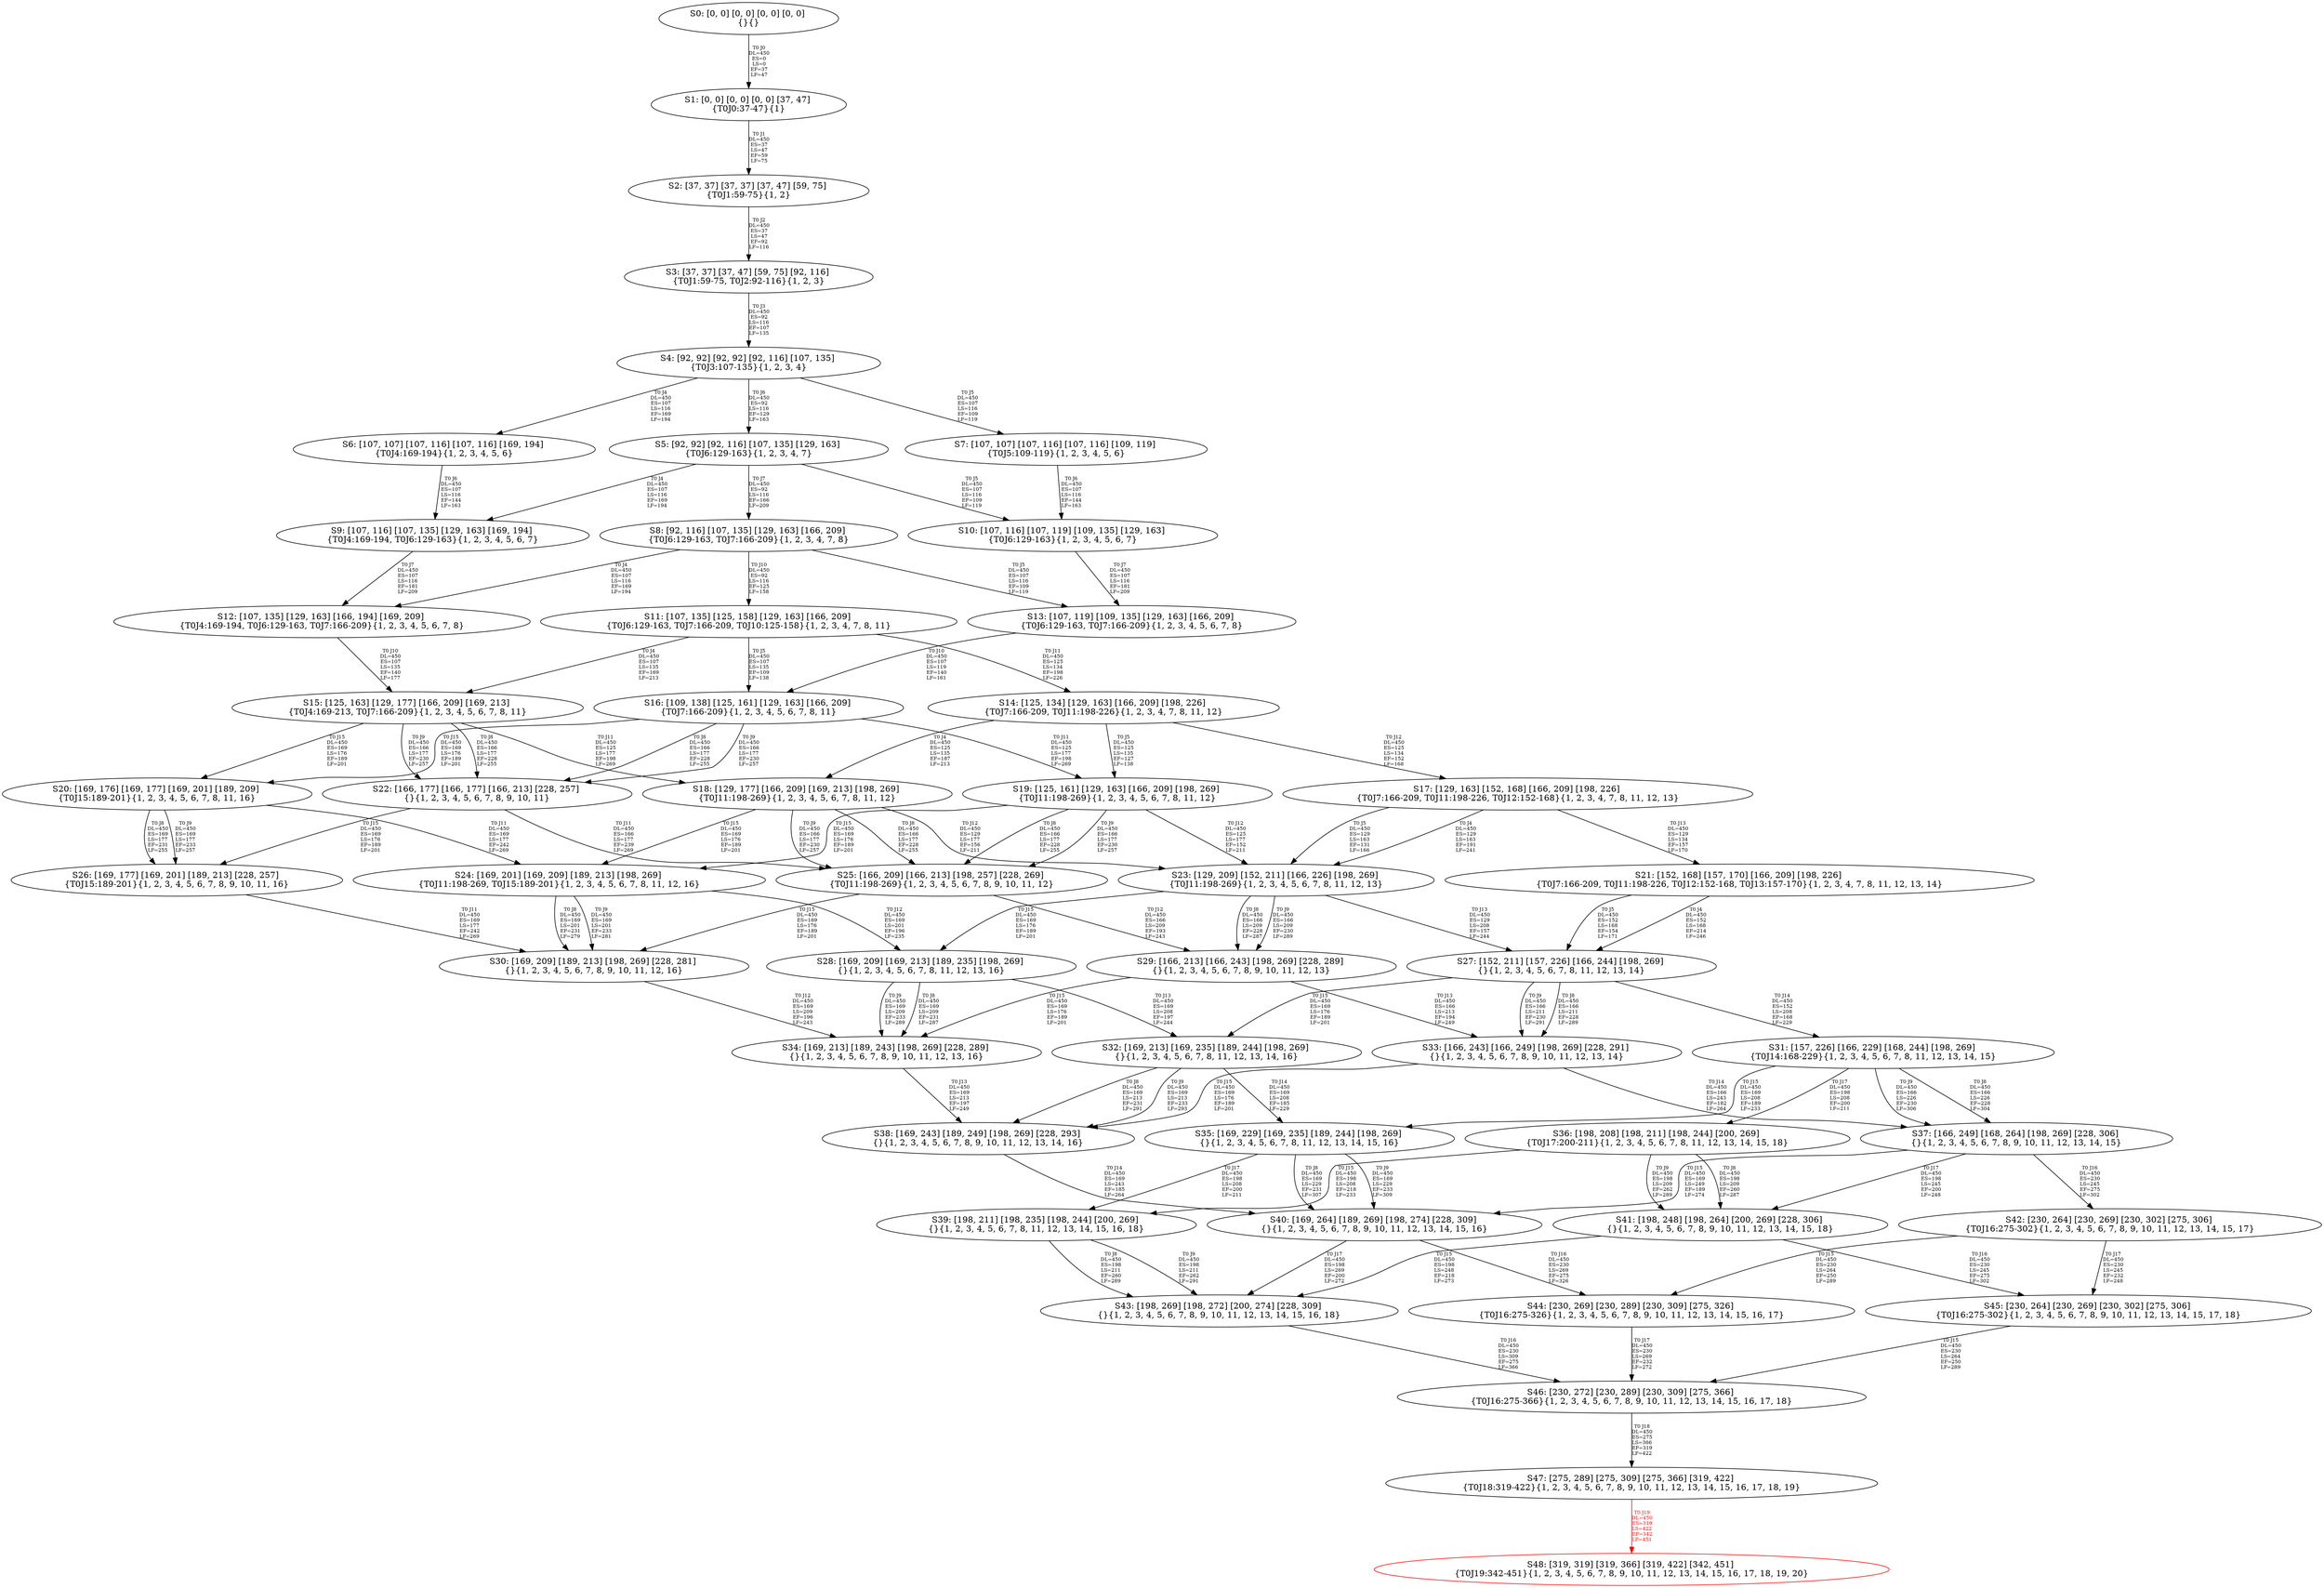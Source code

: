 digraph {
	S0[label="S0: [0, 0] [0, 0] [0, 0] [0, 0] \n{}{}"];
	S1[label="S1: [0, 0] [0, 0] [0, 0] [37, 47] \n{T0J0:37-47}{1}"];
	S2[label="S2: [37, 37] [37, 37] [37, 47] [59, 75] \n{T0J1:59-75}{1, 2}"];
	S3[label="S3: [37, 37] [37, 47] [59, 75] [92, 116] \n{T0J1:59-75, T0J2:92-116}{1, 2, 3}"];
	S4[label="S4: [92, 92] [92, 92] [92, 116] [107, 135] \n{T0J3:107-135}{1, 2, 3, 4}"];
	S5[label="S5: [92, 92] [92, 116] [107, 135] [129, 163] \n{T0J6:129-163}{1, 2, 3, 4, 7}"];
	S6[label="S6: [107, 107] [107, 116] [107, 116] [169, 194] \n{T0J4:169-194}{1, 2, 3, 4, 5, 6}"];
	S7[label="S7: [107, 107] [107, 116] [107, 116] [109, 119] \n{T0J5:109-119}{1, 2, 3, 4, 5, 6}"];
	S8[label="S8: [92, 116] [107, 135] [129, 163] [166, 209] \n{T0J6:129-163, T0J7:166-209}{1, 2, 3, 4, 7, 8}"];
	S9[label="S9: [107, 116] [107, 135] [129, 163] [169, 194] \n{T0J4:169-194, T0J6:129-163}{1, 2, 3, 4, 5, 6, 7}"];
	S10[label="S10: [107, 116] [107, 119] [109, 135] [129, 163] \n{T0J6:129-163}{1, 2, 3, 4, 5, 6, 7}"];
	S11[label="S11: [107, 135] [125, 158] [129, 163] [166, 209] \n{T0J6:129-163, T0J7:166-209, T0J10:125-158}{1, 2, 3, 4, 7, 8, 11}"];
	S12[label="S12: [107, 135] [129, 163] [166, 194] [169, 209] \n{T0J4:169-194, T0J6:129-163, T0J7:166-209}{1, 2, 3, 4, 5, 6, 7, 8}"];
	S13[label="S13: [107, 119] [109, 135] [129, 163] [166, 209] \n{T0J6:129-163, T0J7:166-209}{1, 2, 3, 4, 5, 6, 7, 8}"];
	S14[label="S14: [125, 134] [129, 163] [166, 209] [198, 226] \n{T0J7:166-209, T0J11:198-226}{1, 2, 3, 4, 7, 8, 11, 12}"];
	S15[label="S15: [125, 163] [129, 177] [166, 209] [169, 213] \n{T0J4:169-213, T0J7:166-209}{1, 2, 3, 4, 5, 6, 7, 8, 11}"];
	S16[label="S16: [109, 138] [125, 161] [129, 163] [166, 209] \n{T0J7:166-209}{1, 2, 3, 4, 5, 6, 7, 8, 11}"];
	S17[label="S17: [129, 163] [152, 168] [166, 209] [198, 226] \n{T0J7:166-209, T0J11:198-226, T0J12:152-168}{1, 2, 3, 4, 7, 8, 11, 12, 13}"];
	S18[label="S18: [129, 177] [166, 209] [169, 213] [198, 269] \n{T0J11:198-269}{1, 2, 3, 4, 5, 6, 7, 8, 11, 12}"];
	S19[label="S19: [125, 161] [129, 163] [166, 209] [198, 269] \n{T0J11:198-269}{1, 2, 3, 4, 5, 6, 7, 8, 11, 12}"];
	S20[label="S20: [169, 176] [169, 177] [169, 201] [189, 209] \n{T0J15:189-201}{1, 2, 3, 4, 5, 6, 7, 8, 11, 16}"];
	S21[label="S21: [152, 168] [157, 170] [166, 209] [198, 226] \n{T0J7:166-209, T0J11:198-226, T0J12:152-168, T0J13:157-170}{1, 2, 3, 4, 7, 8, 11, 12, 13, 14}"];
	S22[label="S22: [166, 177] [166, 177] [166, 213] [228, 257] \n{}{1, 2, 3, 4, 5, 6, 7, 8, 9, 10, 11}"];
	S23[label="S23: [129, 209] [152, 211] [166, 226] [198, 269] \n{T0J11:198-269}{1, 2, 3, 4, 5, 6, 7, 8, 11, 12, 13}"];
	S24[label="S24: [169, 201] [169, 209] [189, 213] [198, 269] \n{T0J11:198-269, T0J15:189-201}{1, 2, 3, 4, 5, 6, 7, 8, 11, 12, 16}"];
	S25[label="S25: [166, 209] [166, 213] [198, 257] [228, 269] \n{T0J11:198-269}{1, 2, 3, 4, 5, 6, 7, 8, 9, 10, 11, 12}"];
	S26[label="S26: [169, 177] [169, 201] [189, 213] [228, 257] \n{T0J15:189-201}{1, 2, 3, 4, 5, 6, 7, 8, 9, 10, 11, 16}"];
	S27[label="S27: [152, 211] [157, 226] [166, 244] [198, 269] \n{}{1, 2, 3, 4, 5, 6, 7, 8, 11, 12, 13, 14}"];
	S28[label="S28: [169, 209] [169, 213] [189, 235] [198, 269] \n{}{1, 2, 3, 4, 5, 6, 7, 8, 11, 12, 13, 16}"];
	S29[label="S29: [166, 213] [166, 243] [198, 269] [228, 289] \n{}{1, 2, 3, 4, 5, 6, 7, 8, 9, 10, 11, 12, 13}"];
	S30[label="S30: [169, 209] [189, 213] [198, 269] [228, 281] \n{}{1, 2, 3, 4, 5, 6, 7, 8, 9, 10, 11, 12, 16}"];
	S31[label="S31: [157, 226] [166, 229] [168, 244] [198, 269] \n{T0J14:168-229}{1, 2, 3, 4, 5, 6, 7, 8, 11, 12, 13, 14, 15}"];
	S32[label="S32: [169, 213] [169, 235] [189, 244] [198, 269] \n{}{1, 2, 3, 4, 5, 6, 7, 8, 11, 12, 13, 14, 16}"];
	S33[label="S33: [166, 243] [166, 249] [198, 269] [228, 291] \n{}{1, 2, 3, 4, 5, 6, 7, 8, 9, 10, 11, 12, 13, 14}"];
	S34[label="S34: [169, 213] [189, 243] [198, 269] [228, 289] \n{}{1, 2, 3, 4, 5, 6, 7, 8, 9, 10, 11, 12, 13, 16}"];
	S35[label="S35: [169, 229] [169, 235] [189, 244] [198, 269] \n{}{1, 2, 3, 4, 5, 6, 7, 8, 11, 12, 13, 14, 15, 16}"];
	S36[label="S36: [198, 208] [198, 211] [198, 244] [200, 269] \n{T0J17:200-211}{1, 2, 3, 4, 5, 6, 7, 8, 11, 12, 13, 14, 15, 18}"];
	S37[label="S37: [166, 249] [168, 264] [198, 269] [228, 306] \n{}{1, 2, 3, 4, 5, 6, 7, 8, 9, 10, 11, 12, 13, 14, 15}"];
	S38[label="S38: [169, 243] [189, 249] [198, 269] [228, 293] \n{}{1, 2, 3, 4, 5, 6, 7, 8, 9, 10, 11, 12, 13, 14, 16}"];
	S39[label="S39: [198, 211] [198, 235] [198, 244] [200, 269] \n{}{1, 2, 3, 4, 5, 6, 7, 8, 11, 12, 13, 14, 15, 16, 18}"];
	S40[label="S40: [169, 264] [189, 269] [198, 274] [228, 309] \n{}{1, 2, 3, 4, 5, 6, 7, 8, 9, 10, 11, 12, 13, 14, 15, 16}"];
	S41[label="S41: [198, 248] [198, 264] [200, 269] [228, 306] \n{}{1, 2, 3, 4, 5, 6, 7, 8, 9, 10, 11, 12, 13, 14, 15, 18}"];
	S42[label="S42: [230, 264] [230, 269] [230, 302] [275, 306] \n{T0J16:275-302}{1, 2, 3, 4, 5, 6, 7, 8, 9, 10, 11, 12, 13, 14, 15, 17}"];
	S43[label="S43: [198, 269] [198, 272] [200, 274] [228, 309] \n{}{1, 2, 3, 4, 5, 6, 7, 8, 9, 10, 11, 12, 13, 14, 15, 16, 18}"];
	S44[label="S44: [230, 269] [230, 289] [230, 309] [275, 326] \n{T0J16:275-326}{1, 2, 3, 4, 5, 6, 7, 8, 9, 10, 11, 12, 13, 14, 15, 16, 17}"];
	S45[label="S45: [230, 264] [230, 269] [230, 302] [275, 306] \n{T0J16:275-302}{1, 2, 3, 4, 5, 6, 7, 8, 9, 10, 11, 12, 13, 14, 15, 17, 18}"];
	S46[label="S46: [230, 272] [230, 289] [230, 309] [275, 366] \n{T0J16:275-366}{1, 2, 3, 4, 5, 6, 7, 8, 9, 10, 11, 12, 13, 14, 15, 16, 17, 18}"];
	S47[label="S47: [275, 289] [275, 309] [275, 366] [319, 422] \n{T0J18:319-422}{1, 2, 3, 4, 5, 6, 7, 8, 9, 10, 11, 12, 13, 14, 15, 16, 17, 18, 19}"];
	S48[label="S48: [319, 319] [319, 366] [319, 422] [342, 451] \n{T0J19:342-451}{1, 2, 3, 4, 5, 6, 7, 8, 9, 10, 11, 12, 13, 14, 15, 16, 17, 18, 19, 20}"];
	S0 -> S1[label="T0 J0\nDL=450\nES=0\nLS=0\nEF=37\nLF=47",fontsize=8];
	S1 -> S2[label="T0 J1\nDL=450\nES=37\nLS=47\nEF=59\nLF=75",fontsize=8];
	S2 -> S3[label="T0 J2\nDL=450\nES=37\nLS=47\nEF=92\nLF=116",fontsize=8];
	S3 -> S4[label="T0 J3\nDL=450\nES=92\nLS=116\nEF=107\nLF=135",fontsize=8];
	S4 -> S6[label="T0 J4\nDL=450\nES=107\nLS=116\nEF=169\nLF=194",fontsize=8];
	S4 -> S7[label="T0 J5\nDL=450\nES=107\nLS=116\nEF=109\nLF=119",fontsize=8];
	S4 -> S5[label="T0 J6\nDL=450\nES=92\nLS=116\nEF=129\nLF=163",fontsize=8];
	S5 -> S9[label="T0 J4\nDL=450\nES=107\nLS=116\nEF=169\nLF=194",fontsize=8];
	S5 -> S10[label="T0 J5\nDL=450\nES=107\nLS=116\nEF=109\nLF=119",fontsize=8];
	S5 -> S8[label="T0 J7\nDL=450\nES=92\nLS=116\nEF=166\nLF=209",fontsize=8];
	S6 -> S9[label="T0 J6\nDL=450\nES=107\nLS=116\nEF=144\nLF=163",fontsize=8];
	S7 -> S10[label="T0 J6\nDL=450\nES=107\nLS=116\nEF=144\nLF=163",fontsize=8];
	S8 -> S12[label="T0 J4\nDL=450\nES=107\nLS=116\nEF=169\nLF=194",fontsize=8];
	S8 -> S13[label="T0 J5\nDL=450\nES=107\nLS=116\nEF=109\nLF=119",fontsize=8];
	S8 -> S11[label="T0 J10\nDL=450\nES=92\nLS=116\nEF=125\nLF=158",fontsize=8];
	S9 -> S12[label="T0 J7\nDL=450\nES=107\nLS=116\nEF=181\nLF=209",fontsize=8];
	S10 -> S13[label="T0 J7\nDL=450\nES=107\nLS=116\nEF=181\nLF=209",fontsize=8];
	S11 -> S15[label="T0 J4\nDL=450\nES=107\nLS=135\nEF=169\nLF=213",fontsize=8];
	S11 -> S16[label="T0 J5\nDL=450\nES=107\nLS=135\nEF=109\nLF=138",fontsize=8];
	S11 -> S14[label="T0 J11\nDL=450\nES=125\nLS=134\nEF=198\nLF=226",fontsize=8];
	S12 -> S15[label="T0 J10\nDL=450\nES=107\nLS=135\nEF=140\nLF=177",fontsize=8];
	S13 -> S16[label="T0 J10\nDL=450\nES=107\nLS=119\nEF=140\nLF=161",fontsize=8];
	S14 -> S18[label="T0 J4\nDL=450\nES=125\nLS=135\nEF=187\nLF=213",fontsize=8];
	S14 -> S19[label="T0 J5\nDL=450\nES=125\nLS=135\nEF=127\nLF=138",fontsize=8];
	S14 -> S17[label="T0 J12\nDL=450\nES=125\nLS=134\nEF=152\nLF=168",fontsize=8];
	S15 -> S22[label="T0 J8\nDL=450\nES=166\nLS=177\nEF=228\nLF=255",fontsize=8];
	S15 -> S22[label="T0 J9\nDL=450\nES=166\nLS=177\nEF=230\nLF=257",fontsize=8];
	S15 -> S18[label="T0 J11\nDL=450\nES=125\nLS=177\nEF=198\nLF=269",fontsize=8];
	S15 -> S20[label="T0 J15\nDL=450\nES=169\nLS=176\nEF=189\nLF=201",fontsize=8];
	S16 -> S22[label="T0 J8\nDL=450\nES=166\nLS=177\nEF=228\nLF=255",fontsize=8];
	S16 -> S22[label="T0 J9\nDL=450\nES=166\nLS=177\nEF=230\nLF=257",fontsize=8];
	S16 -> S19[label="T0 J11\nDL=450\nES=125\nLS=177\nEF=198\nLF=269",fontsize=8];
	S16 -> S20[label="T0 J15\nDL=450\nES=169\nLS=176\nEF=189\nLF=201",fontsize=8];
	S17 -> S23[label="T0 J4\nDL=450\nES=129\nLS=163\nEF=191\nLF=241",fontsize=8];
	S17 -> S23[label="T0 J5\nDL=450\nES=129\nLS=163\nEF=131\nLF=166",fontsize=8];
	S17 -> S21[label="T0 J13\nDL=450\nES=129\nLS=134\nEF=157\nLF=170",fontsize=8];
	S18 -> S25[label="T0 J8\nDL=450\nES=166\nLS=177\nEF=228\nLF=255",fontsize=8];
	S18 -> S25[label="T0 J9\nDL=450\nES=166\nLS=177\nEF=230\nLF=257",fontsize=8];
	S18 -> S23[label="T0 J12\nDL=450\nES=129\nLS=177\nEF=156\nLF=211",fontsize=8];
	S18 -> S24[label="T0 J15\nDL=450\nES=169\nLS=176\nEF=189\nLF=201",fontsize=8];
	S19 -> S25[label="T0 J8\nDL=450\nES=166\nLS=177\nEF=228\nLF=255",fontsize=8];
	S19 -> S25[label="T0 J9\nDL=450\nES=166\nLS=177\nEF=230\nLF=257",fontsize=8];
	S19 -> S23[label="T0 J12\nDL=450\nES=125\nLS=177\nEF=152\nLF=211",fontsize=8];
	S19 -> S24[label="T0 J15\nDL=450\nES=169\nLS=176\nEF=189\nLF=201",fontsize=8];
	S20 -> S26[label="T0 J8\nDL=450\nES=169\nLS=177\nEF=231\nLF=255",fontsize=8];
	S20 -> S26[label="T0 J9\nDL=450\nES=169\nLS=177\nEF=233\nLF=257",fontsize=8];
	S20 -> S24[label="T0 J11\nDL=450\nES=169\nLS=177\nEF=242\nLF=269",fontsize=8];
	S21 -> S27[label="T0 J4\nDL=450\nES=152\nLS=168\nEF=214\nLF=246",fontsize=8];
	S21 -> S27[label="T0 J5\nDL=450\nES=152\nLS=168\nEF=154\nLF=171",fontsize=8];
	S22 -> S25[label="T0 J11\nDL=450\nES=166\nLS=177\nEF=239\nLF=269",fontsize=8];
	S22 -> S26[label="T0 J15\nDL=450\nES=169\nLS=176\nEF=189\nLF=201",fontsize=8];
	S23 -> S29[label="T0 J8\nDL=450\nES=166\nLS=209\nEF=228\nLF=287",fontsize=8];
	S23 -> S29[label="T0 J9\nDL=450\nES=166\nLS=209\nEF=230\nLF=289",fontsize=8];
	S23 -> S27[label="T0 J13\nDL=450\nES=129\nLS=208\nEF=157\nLF=244",fontsize=8];
	S23 -> S28[label="T0 J15\nDL=450\nES=169\nLS=176\nEF=189\nLF=201",fontsize=8];
	S24 -> S30[label="T0 J8\nDL=450\nES=169\nLS=201\nEF=231\nLF=279",fontsize=8];
	S24 -> S30[label="T0 J9\nDL=450\nES=169\nLS=201\nEF=233\nLF=281",fontsize=8];
	S24 -> S28[label="T0 J12\nDL=450\nES=169\nLS=201\nEF=196\nLF=235",fontsize=8];
	S25 -> S29[label="T0 J12\nDL=450\nES=166\nLS=209\nEF=193\nLF=243",fontsize=8];
	S25 -> S30[label="T0 J15\nDL=450\nES=169\nLS=176\nEF=189\nLF=201",fontsize=8];
	S26 -> S30[label="T0 J11\nDL=450\nES=169\nLS=177\nEF=242\nLF=269",fontsize=8];
	S27 -> S33[label="T0 J8\nDL=450\nES=166\nLS=211\nEF=228\nLF=289",fontsize=8];
	S27 -> S33[label="T0 J9\nDL=450\nES=166\nLS=211\nEF=230\nLF=291",fontsize=8];
	S27 -> S31[label="T0 J14\nDL=450\nES=152\nLS=208\nEF=168\nLF=229",fontsize=8];
	S27 -> S32[label="T0 J15\nDL=450\nES=169\nLS=176\nEF=189\nLF=201",fontsize=8];
	S28 -> S34[label="T0 J8\nDL=450\nES=169\nLS=209\nEF=231\nLF=287",fontsize=8];
	S28 -> S34[label="T0 J9\nDL=450\nES=169\nLS=209\nEF=233\nLF=289",fontsize=8];
	S28 -> S32[label="T0 J13\nDL=450\nES=169\nLS=208\nEF=197\nLF=244",fontsize=8];
	S29 -> S33[label="T0 J13\nDL=450\nES=166\nLS=213\nEF=194\nLF=249",fontsize=8];
	S29 -> S34[label="T0 J15\nDL=450\nES=169\nLS=176\nEF=189\nLF=201",fontsize=8];
	S30 -> S34[label="T0 J12\nDL=450\nES=169\nLS=209\nEF=196\nLF=243",fontsize=8];
	S31 -> S37[label="T0 J8\nDL=450\nES=166\nLS=226\nEF=228\nLF=304",fontsize=8];
	S31 -> S37[label="T0 J9\nDL=450\nES=166\nLS=226\nEF=230\nLF=306",fontsize=8];
	S31 -> S35[label="T0 J15\nDL=450\nES=169\nLS=208\nEF=189\nLF=233",fontsize=8];
	S31 -> S36[label="T0 J17\nDL=450\nES=198\nLS=208\nEF=200\nLF=211",fontsize=8];
	S32 -> S38[label="T0 J8\nDL=450\nES=169\nLS=213\nEF=231\nLF=291",fontsize=8];
	S32 -> S38[label="T0 J9\nDL=450\nES=169\nLS=213\nEF=233\nLF=293",fontsize=8];
	S32 -> S35[label="T0 J14\nDL=450\nES=169\nLS=208\nEF=185\nLF=229",fontsize=8];
	S33 -> S37[label="T0 J14\nDL=450\nES=166\nLS=243\nEF=182\nLF=264",fontsize=8];
	S33 -> S38[label="T0 J15\nDL=450\nES=169\nLS=176\nEF=189\nLF=201",fontsize=8];
	S34 -> S38[label="T0 J13\nDL=450\nES=169\nLS=213\nEF=197\nLF=249",fontsize=8];
	S35 -> S40[label="T0 J8\nDL=450\nES=169\nLS=229\nEF=231\nLF=307",fontsize=8];
	S35 -> S40[label="T0 J9\nDL=450\nES=169\nLS=229\nEF=233\nLF=309",fontsize=8];
	S35 -> S39[label="T0 J17\nDL=450\nES=198\nLS=208\nEF=200\nLF=211",fontsize=8];
	S36 -> S41[label="T0 J8\nDL=450\nES=198\nLS=209\nEF=260\nLF=287",fontsize=8];
	S36 -> S41[label="T0 J9\nDL=450\nES=198\nLS=209\nEF=262\nLF=289",fontsize=8];
	S36 -> S39[label="T0 J15\nDL=450\nES=198\nLS=208\nEF=218\nLF=233",fontsize=8];
	S37 -> S40[label="T0 J15\nDL=450\nES=169\nLS=249\nEF=189\nLF=274",fontsize=8];
	S37 -> S42[label="T0 J16\nDL=450\nES=230\nLS=245\nEF=275\nLF=302",fontsize=8];
	S37 -> S41[label="T0 J17\nDL=450\nES=198\nLS=245\nEF=200\nLF=248",fontsize=8];
	S38 -> S40[label="T0 J14\nDL=450\nES=169\nLS=243\nEF=185\nLF=264",fontsize=8];
	S39 -> S43[label="T0 J8\nDL=450\nES=198\nLS=211\nEF=260\nLF=289",fontsize=8];
	S39 -> S43[label="T0 J9\nDL=450\nES=198\nLS=211\nEF=262\nLF=291",fontsize=8];
	S40 -> S44[label="T0 J16\nDL=450\nES=230\nLS=269\nEF=275\nLF=326",fontsize=8];
	S40 -> S43[label="T0 J17\nDL=450\nES=198\nLS=269\nEF=200\nLF=272",fontsize=8];
	S41 -> S43[label="T0 J15\nDL=450\nES=198\nLS=248\nEF=218\nLF=273",fontsize=8];
	S41 -> S45[label="T0 J16\nDL=450\nES=230\nLS=245\nEF=275\nLF=302",fontsize=8];
	S42 -> S44[label="T0 J15\nDL=450\nES=230\nLS=264\nEF=250\nLF=289",fontsize=8];
	S42 -> S45[label="T0 J17\nDL=450\nES=230\nLS=245\nEF=232\nLF=248",fontsize=8];
	S43 -> S46[label="T0 J16\nDL=450\nES=230\nLS=309\nEF=275\nLF=366",fontsize=8];
	S44 -> S46[label="T0 J17\nDL=450\nES=230\nLS=269\nEF=232\nLF=272",fontsize=8];
	S45 -> S46[label="T0 J15\nDL=450\nES=230\nLS=264\nEF=250\nLF=289",fontsize=8];
	S46 -> S47[label="T0 J18\nDL=450\nES=275\nLS=366\nEF=319\nLF=422",fontsize=8];
	S47 -> S48[label="T0 J19\nDL=450\nES=319\nLS=422\nEF=342\nLF=451",color=Red,fontcolor=Red,fontsize=8];
S48[color=Red];
}
